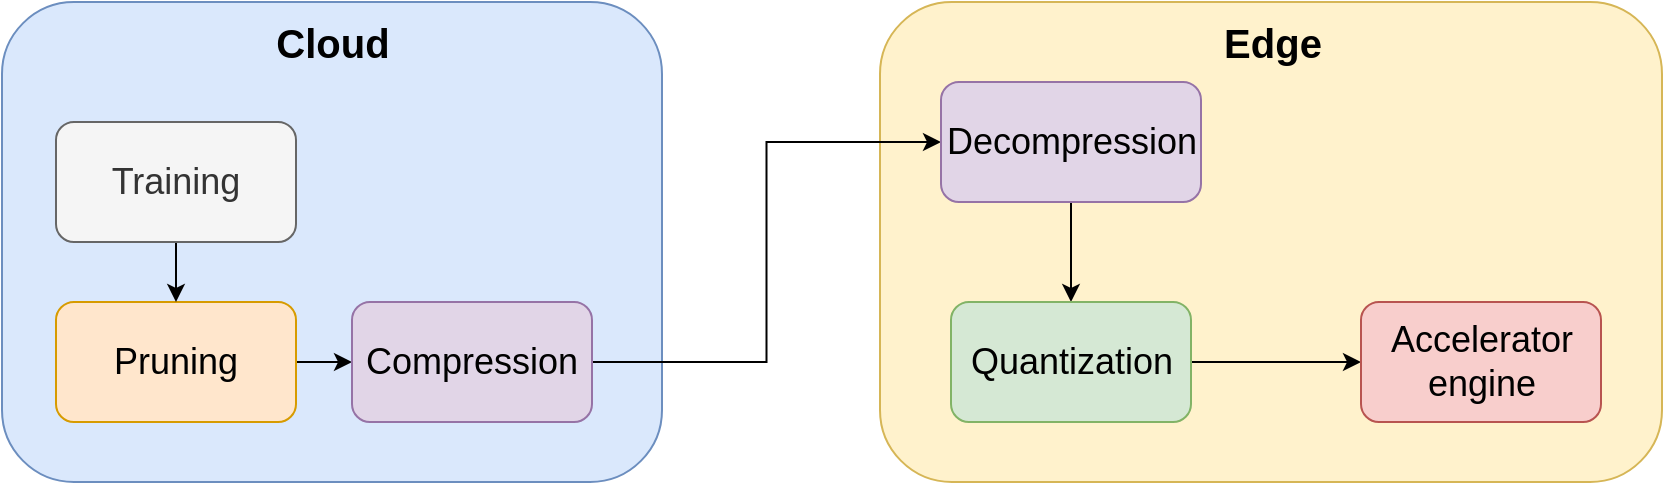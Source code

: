 <mxfile version="20.0.1" type="github">
  <diagram id="UNi9CnteQZk153EJfzz5" name="Page-1">
    <mxGraphModel dx="1314" dy="768" grid="1" gridSize="10" guides="1" tooltips="1" connect="1" arrows="1" fold="1" page="1" pageScale="1" pageWidth="850" pageHeight="1100" math="0" shadow="0">
      <root>
        <mxCell id="0" />
        <mxCell id="1" parent="0" />
        <mxCell id="wRjwMbFhujHI_peXSRdS-2" value="" style="rounded=1;whiteSpace=wrap;html=1;fillColor=#dae8fc;strokeColor=#6c8ebf;" vertex="1" parent="1">
          <mxGeometry x="190" y="80" width="330" height="240" as="geometry" />
        </mxCell>
        <mxCell id="wRjwMbFhujHI_peXSRdS-11" style="edgeStyle=orthogonalEdgeStyle;rounded=0;orthogonalLoop=1;jettySize=auto;html=1;fontSize=18;" edge="1" parent="1" source="wRjwMbFhujHI_peXSRdS-1" target="wRjwMbFhujHI_peXSRdS-10">
          <mxGeometry relative="1" as="geometry" />
        </mxCell>
        <mxCell id="wRjwMbFhujHI_peXSRdS-1" value="&lt;font style=&quot;font-size: 18px;&quot;&gt;Pruning&lt;/font&gt;" style="rounded=1;whiteSpace=wrap;html=1;fillColor=#ffe6cc;strokeColor=#d79b00;" vertex="1" parent="1">
          <mxGeometry x="217" y="230" width="120" height="60" as="geometry" />
        </mxCell>
        <mxCell id="wRjwMbFhujHI_peXSRdS-3" value="" style="rounded=1;whiteSpace=wrap;html=1;fillColor=#fff2cc;strokeColor=#d6b656;" vertex="1" parent="1">
          <mxGeometry x="629" y="80" width="391" height="240" as="geometry" />
        </mxCell>
        <mxCell id="wRjwMbFhujHI_peXSRdS-4" value="&lt;font style=&quot;font-size: 20px;&quot;&gt;&lt;b&gt;Cloud&lt;/b&gt;&lt;/font&gt;" style="text;html=1;align=center;verticalAlign=middle;resizable=0;points=[];autosize=1;strokeColor=none;fillColor=none;" vertex="1" parent="1">
          <mxGeometry x="320" y="90" width="70" height="20" as="geometry" />
        </mxCell>
        <mxCell id="wRjwMbFhujHI_peXSRdS-6" value="&lt;font style=&quot;font-size: 20px;&quot;&gt;&lt;b&gt;Edge&lt;/b&gt;&lt;/font&gt;" style="text;html=1;align=center;verticalAlign=middle;resizable=0;points=[];autosize=1;strokeColor=none;fillColor=none;" vertex="1" parent="1">
          <mxGeometry x="794.5" y="90" width="60" height="20" as="geometry" />
        </mxCell>
        <mxCell id="wRjwMbFhujHI_peXSRdS-15" style="edgeStyle=orthogonalEdgeStyle;rounded=0;orthogonalLoop=1;jettySize=auto;html=1;entryX=0;entryY=0.5;entryDx=0;entryDy=0;fontSize=18;" edge="1" parent="1" source="wRjwMbFhujHI_peXSRdS-10" target="wRjwMbFhujHI_peXSRdS-14">
          <mxGeometry relative="1" as="geometry" />
        </mxCell>
        <mxCell id="wRjwMbFhujHI_peXSRdS-10" value="&lt;font style=&quot;font-size: 18px;&quot;&gt;Compression&lt;/font&gt;" style="rounded=1;whiteSpace=wrap;html=1;fillColor=#e1d5e7;strokeColor=#9673a6;" vertex="1" parent="1">
          <mxGeometry x="365" y="230" width="120" height="60" as="geometry" />
        </mxCell>
        <mxCell id="wRjwMbFhujHI_peXSRdS-13" style="edgeStyle=orthogonalEdgeStyle;rounded=0;orthogonalLoop=1;jettySize=auto;html=1;entryX=0.5;entryY=0;entryDx=0;entryDy=0;fontSize=18;" edge="1" parent="1" source="wRjwMbFhujHI_peXSRdS-12" target="wRjwMbFhujHI_peXSRdS-1">
          <mxGeometry relative="1" as="geometry" />
        </mxCell>
        <mxCell id="wRjwMbFhujHI_peXSRdS-12" value="&lt;font style=&quot;font-size: 18px;&quot;&gt;Training&lt;/font&gt;" style="rounded=1;whiteSpace=wrap;html=1;fillColor=#f5f5f5;fontColor=#333333;strokeColor=#666666;" vertex="1" parent="1">
          <mxGeometry x="217" y="140" width="120" height="60" as="geometry" />
        </mxCell>
        <mxCell id="wRjwMbFhujHI_peXSRdS-22" style="edgeStyle=orthogonalEdgeStyle;rounded=0;orthogonalLoop=1;jettySize=auto;html=1;entryX=0.5;entryY=0;entryDx=0;entryDy=0;fontSize=18;" edge="1" parent="1" source="wRjwMbFhujHI_peXSRdS-14" target="wRjwMbFhujHI_peXSRdS-17">
          <mxGeometry relative="1" as="geometry" />
        </mxCell>
        <mxCell id="wRjwMbFhujHI_peXSRdS-14" value="&lt;font style=&quot;font-size: 18px;&quot;&gt;Decompression&lt;/font&gt;" style="rounded=1;whiteSpace=wrap;html=1;fillColor=#e1d5e7;strokeColor=#9673a6;" vertex="1" parent="1">
          <mxGeometry x="659.5" y="120" width="130" height="60" as="geometry" />
        </mxCell>
        <mxCell id="wRjwMbFhujHI_peXSRdS-23" style="edgeStyle=orthogonalEdgeStyle;rounded=0;orthogonalLoop=1;jettySize=auto;html=1;fontSize=18;" edge="1" parent="1" source="wRjwMbFhujHI_peXSRdS-17" target="wRjwMbFhujHI_peXSRdS-19">
          <mxGeometry relative="1" as="geometry" />
        </mxCell>
        <mxCell id="wRjwMbFhujHI_peXSRdS-17" value="&lt;font style=&quot;font-size: 18px;&quot;&gt;Quantization&lt;/font&gt;" style="rounded=1;whiteSpace=wrap;html=1;fillColor=#d5e8d4;strokeColor=#82b366;" vertex="1" parent="1">
          <mxGeometry x="664.5" y="230" width="120" height="60" as="geometry" />
        </mxCell>
        <mxCell id="wRjwMbFhujHI_peXSRdS-19" value="&lt;font style=&quot;font-size: 18px;&quot;&gt;Accelerator&lt;br&gt;engine&lt;br&gt;&lt;/font&gt;" style="rounded=1;whiteSpace=wrap;html=1;fillColor=#f8cecc;strokeColor=#b85450;" vertex="1" parent="1">
          <mxGeometry x="869.5" y="230" width="120" height="60" as="geometry" />
        </mxCell>
      </root>
    </mxGraphModel>
  </diagram>
</mxfile>
